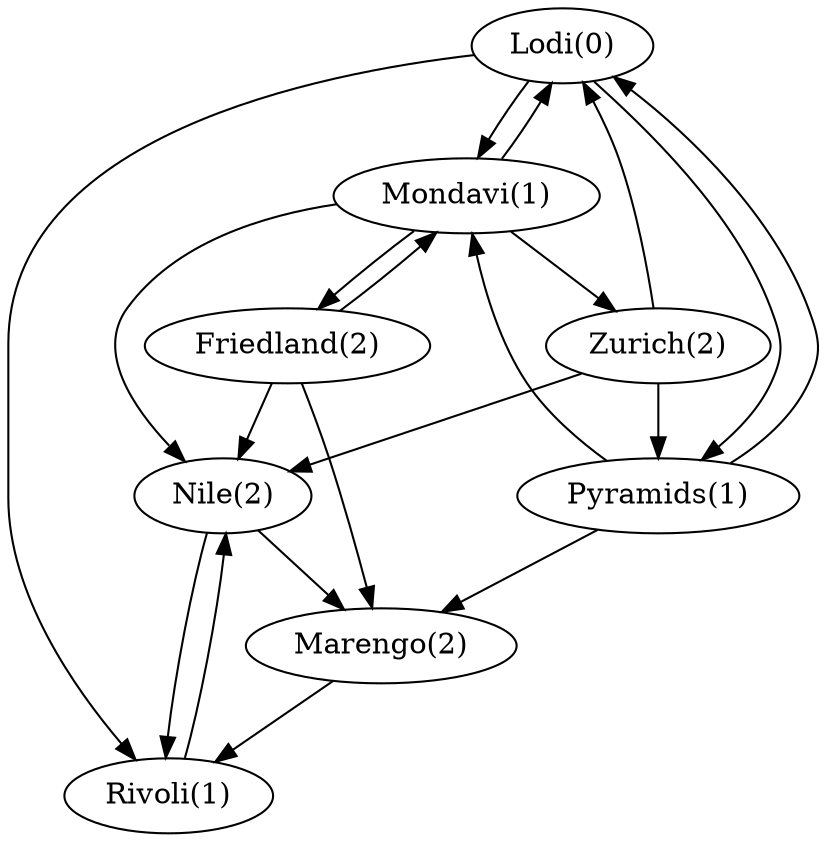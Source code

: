 digraph G{
	//vertices
	Lodi[label="Lodi(0)"];
	Nile[label="Nile(2)"];
	Mondavi[label="Mondavi(1)"];
	Rivoli[label="Rivoli(1)"];
	Pyramids[label="Pyramids(1)"];
	Zurich[label="Zurich(2)"];
	Marengo[label="Marengo(2)"];
	Friedland[label="Friedland(2)"];

	//edges
	Lodi->Pyramids;
	Lodi->Rivoli;
	Lodi->Mondavi;
	Nile->Marengo;
	Nile->Rivoli;
	Mondavi->Friedland;
	Mondavi->Zurich;
	Mondavi->Nile;
	Mondavi->Lodi;
	Rivoli->Nile;
	Pyramids->Marengo;
	Pyramids->Lodi;
	Pyramids->Mondavi;
	Zurich->Lodi;
	Zurich->Pyramids;
	Zurich->Nile;
	Marengo->Rivoli;
	Friedland->Marengo;
	Friedland->Nile;
	Friedland->Mondavi;
}